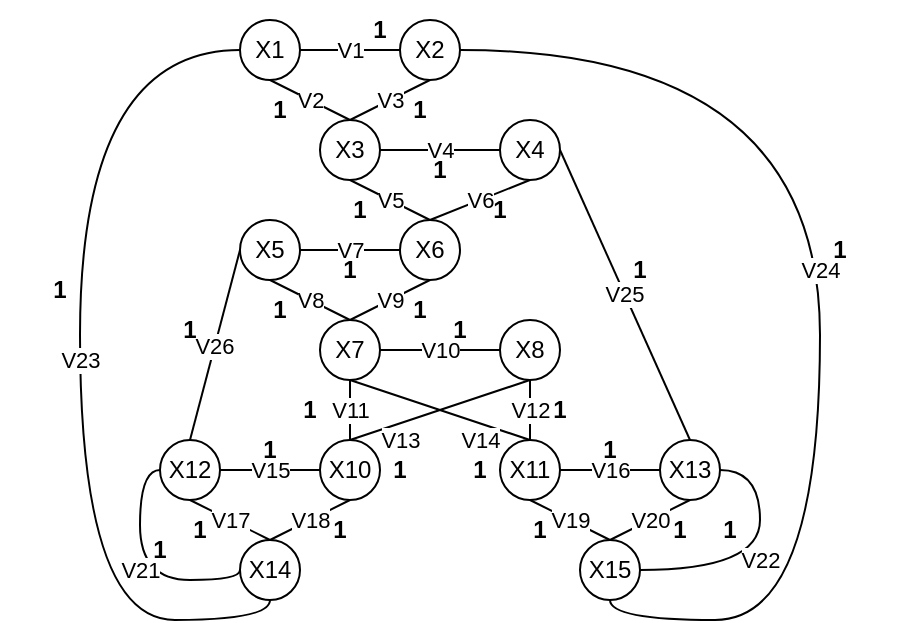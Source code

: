 <mxfile version="24.8.3">
  <diagram name="Страница — 1" id="NswS1KVfmSA2DbpRanFU">
    <mxGraphModel dx="1195" dy="633" grid="1" gridSize="10" guides="1" tooltips="1" connect="1" arrows="1" fold="1" page="1" pageScale="1" pageWidth="827" pageHeight="1169" math="0" shadow="0">
      <root>
        <mxCell id="0" />
        <mxCell id="1" parent="0" />
        <mxCell id="vdaxjqXT8XuvJRHG-bB9-1" value="X1" style="ellipse;whiteSpace=wrap;html=1;aspect=fixed;" parent="1" vertex="1">
          <mxGeometry x="240" y="50" width="30" height="30" as="geometry" />
        </mxCell>
        <mxCell id="vdaxjqXT8XuvJRHG-bB9-2" value="X2" style="ellipse;whiteSpace=wrap;html=1;aspect=fixed;" parent="1" vertex="1">
          <mxGeometry x="320" y="50" width="30" height="30" as="geometry" />
        </mxCell>
        <mxCell id="vdaxjqXT8XuvJRHG-bB9-4" value="X3" style="ellipse;whiteSpace=wrap;html=1;aspect=fixed;" parent="1" vertex="1">
          <mxGeometry x="280" y="100" width="30" height="30" as="geometry" />
        </mxCell>
        <mxCell id="vdaxjqXT8XuvJRHG-bB9-5" value="X4" style="ellipse;whiteSpace=wrap;html=1;aspect=fixed;" parent="1" vertex="1">
          <mxGeometry x="370" y="100" width="30" height="30" as="geometry" />
        </mxCell>
        <mxCell id="vdaxjqXT8XuvJRHG-bB9-6" value="X6" style="ellipse;whiteSpace=wrap;html=1;aspect=fixed;" parent="1" vertex="1">
          <mxGeometry x="320" y="150" width="30" height="30" as="geometry" />
        </mxCell>
        <mxCell id="vdaxjqXT8XuvJRHG-bB9-7" value="X7" style="ellipse;whiteSpace=wrap;html=1;aspect=fixed;" parent="1" vertex="1">
          <mxGeometry x="280" y="200" width="30" height="30" as="geometry" />
        </mxCell>
        <mxCell id="vdaxjqXT8XuvJRHG-bB9-8" value="X5" style="ellipse;whiteSpace=wrap;html=1;aspect=fixed;" parent="1" vertex="1">
          <mxGeometry x="240" y="150" width="30" height="30" as="geometry" />
        </mxCell>
        <mxCell id="vdaxjqXT8XuvJRHG-bB9-9" value="X12" style="ellipse;whiteSpace=wrap;html=1;aspect=fixed;" parent="1" vertex="1">
          <mxGeometry x="200" y="260" width="30" height="30" as="geometry" />
        </mxCell>
        <mxCell id="vdaxjqXT8XuvJRHG-bB9-10" value="X14" style="ellipse;whiteSpace=wrap;html=1;aspect=fixed;" parent="1" vertex="1">
          <mxGeometry x="240" y="310" width="30" height="30" as="geometry" />
        </mxCell>
        <mxCell id="vdaxjqXT8XuvJRHG-bB9-11" value="X15" style="ellipse;whiteSpace=wrap;html=1;aspect=fixed;" parent="1" vertex="1">
          <mxGeometry x="410" y="310" width="30" height="30" as="geometry" />
        </mxCell>
        <mxCell id="vdaxjqXT8XuvJRHG-bB9-12" value="X13" style="ellipse;whiteSpace=wrap;html=1;aspect=fixed;" parent="1" vertex="1">
          <mxGeometry x="450" y="260" width="30" height="30" as="geometry" />
        </mxCell>
        <mxCell id="vdaxjqXT8XuvJRHG-bB9-13" value="X11" style="ellipse;whiteSpace=wrap;html=1;aspect=fixed;" parent="1" vertex="1">
          <mxGeometry x="370" y="260" width="30" height="30" as="geometry" />
        </mxCell>
        <mxCell id="vdaxjqXT8XuvJRHG-bB9-14" value="X10" style="ellipse;whiteSpace=wrap;html=1;aspect=fixed;" parent="1" vertex="1">
          <mxGeometry x="280" y="260" width="30" height="30" as="geometry" />
        </mxCell>
        <mxCell id="vdaxjqXT8XuvJRHG-bB9-15" value="X8" style="ellipse;whiteSpace=wrap;html=1;aspect=fixed;" parent="1" vertex="1">
          <mxGeometry x="370" y="200" width="30" height="30" as="geometry" />
        </mxCell>
        <mxCell id="ursY2B356btdJnWmo6OL-1" value="V1" style="endArrow=none;html=1;rounded=0;exitX=1;exitY=0.5;exitDx=0;exitDy=0;entryX=0;entryY=0.5;entryDx=0;entryDy=0;" parent="1" source="vdaxjqXT8XuvJRHG-bB9-1" target="vdaxjqXT8XuvJRHG-bB9-2" edge="1">
          <mxGeometry width="50" height="50" relative="1" as="geometry">
            <mxPoint x="340" y="190" as="sourcePoint" />
            <mxPoint x="390" y="140" as="targetPoint" />
          </mxGeometry>
        </mxCell>
        <mxCell id="ursY2B356btdJnWmo6OL-3" value="V2" style="endArrow=none;html=1;rounded=0;exitX=0.5;exitY=1;exitDx=0;exitDy=0;entryX=0.5;entryY=0;entryDx=0;entryDy=0;" parent="1" source="vdaxjqXT8XuvJRHG-bB9-1" target="vdaxjqXT8XuvJRHG-bB9-4" edge="1">
          <mxGeometry width="50" height="50" relative="1" as="geometry">
            <mxPoint x="280" y="75" as="sourcePoint" />
            <mxPoint x="330" y="75" as="targetPoint" />
          </mxGeometry>
        </mxCell>
        <mxCell id="ursY2B356btdJnWmo6OL-4" value="V3" style="endArrow=none;html=1;rounded=0;exitX=0.5;exitY=0;exitDx=0;exitDy=0;entryX=0.5;entryY=1;entryDx=0;entryDy=0;" parent="1" source="vdaxjqXT8XuvJRHG-bB9-4" target="vdaxjqXT8XuvJRHG-bB9-2" edge="1">
          <mxGeometry width="50" height="50" relative="1" as="geometry">
            <mxPoint x="290" y="85" as="sourcePoint" />
            <mxPoint x="340" y="85" as="targetPoint" />
          </mxGeometry>
        </mxCell>
        <mxCell id="NMSJMs0znUHhAymbcDT3-1" value="V4" style="endArrow=none;html=1;rounded=0;exitX=1;exitY=0.5;exitDx=0;exitDy=0;entryX=0;entryY=0.5;entryDx=0;entryDy=0;" edge="1" parent="1" source="vdaxjqXT8XuvJRHG-bB9-4" target="vdaxjqXT8XuvJRHG-bB9-5">
          <mxGeometry width="50" height="50" relative="1" as="geometry">
            <mxPoint x="300" y="95" as="sourcePoint" />
            <mxPoint x="350" y="95" as="targetPoint" />
          </mxGeometry>
        </mxCell>
        <mxCell id="NMSJMs0znUHhAymbcDT3-3" value="V5" style="endArrow=none;html=1;rounded=0;exitX=0.5;exitY=1;exitDx=0;exitDy=0;entryX=0.5;entryY=0;entryDx=0;entryDy=0;" edge="1" parent="1" source="vdaxjqXT8XuvJRHG-bB9-4" target="vdaxjqXT8XuvJRHG-bB9-6">
          <mxGeometry width="50" height="50" relative="1" as="geometry">
            <mxPoint x="320" y="125" as="sourcePoint" />
            <mxPoint x="380" y="125" as="targetPoint" />
          </mxGeometry>
        </mxCell>
        <mxCell id="NMSJMs0znUHhAymbcDT3-4" value="V6" style="endArrow=none;html=1;rounded=0;exitX=0.5;exitY=0;exitDx=0;exitDy=0;entryX=0.5;entryY=1;entryDx=0;entryDy=0;" edge="1" parent="1" source="vdaxjqXT8XuvJRHG-bB9-6" target="vdaxjqXT8XuvJRHG-bB9-5">
          <mxGeometry width="50" height="50" relative="1" as="geometry">
            <mxPoint x="330" y="135" as="sourcePoint" />
            <mxPoint x="390" y="135" as="targetPoint" />
          </mxGeometry>
        </mxCell>
        <mxCell id="NMSJMs0znUHhAymbcDT3-5" value="V7" style="endArrow=none;html=1;rounded=0;exitX=1;exitY=0.5;exitDx=0;exitDy=0;entryX=0;entryY=0.5;entryDx=0;entryDy=0;" edge="1" parent="1" source="vdaxjqXT8XuvJRHG-bB9-8" target="vdaxjqXT8XuvJRHG-bB9-6">
          <mxGeometry width="50" height="50" relative="1" as="geometry">
            <mxPoint x="340" y="145" as="sourcePoint" />
            <mxPoint x="400" y="145" as="targetPoint" />
          </mxGeometry>
        </mxCell>
        <mxCell id="NMSJMs0znUHhAymbcDT3-6" value="V8" style="endArrow=none;html=1;rounded=0;exitX=0.5;exitY=1;exitDx=0;exitDy=0;entryX=0.5;entryY=0;entryDx=0;entryDy=0;" edge="1" parent="1" source="vdaxjqXT8XuvJRHG-bB9-8" target="vdaxjqXT8XuvJRHG-bB9-7">
          <mxGeometry width="50" height="50" relative="1" as="geometry">
            <mxPoint x="350" y="155" as="sourcePoint" />
            <mxPoint x="410" y="155" as="targetPoint" />
          </mxGeometry>
        </mxCell>
        <mxCell id="NMSJMs0znUHhAymbcDT3-7" value="V9" style="endArrow=none;html=1;rounded=0;exitX=0.5;exitY=1;exitDx=0;exitDy=0;entryX=0.5;entryY=0;entryDx=0;entryDy=0;" edge="1" parent="1" source="vdaxjqXT8XuvJRHG-bB9-6" target="vdaxjqXT8XuvJRHG-bB9-7">
          <mxGeometry width="50" height="50" relative="1" as="geometry">
            <mxPoint x="360" y="165" as="sourcePoint" />
            <mxPoint x="420" y="165" as="targetPoint" />
          </mxGeometry>
        </mxCell>
        <mxCell id="NMSJMs0znUHhAymbcDT3-8" value="V10" style="endArrow=none;html=1;rounded=0;exitX=1;exitY=0.5;exitDx=0;exitDy=0;entryX=0;entryY=0.5;entryDx=0;entryDy=0;" edge="1" parent="1" source="vdaxjqXT8XuvJRHG-bB9-7" target="vdaxjqXT8XuvJRHG-bB9-15">
          <mxGeometry width="50" height="50" relative="1" as="geometry">
            <mxPoint x="370" y="175" as="sourcePoint" />
            <mxPoint x="430" y="175" as="targetPoint" />
          </mxGeometry>
        </mxCell>
        <mxCell id="NMSJMs0znUHhAymbcDT3-9" value="V13" style="endArrow=none;html=1;rounded=0;exitX=0.5;exitY=0;exitDx=0;exitDy=0;entryX=0.5;entryY=1;entryDx=0;entryDy=0;" edge="1" parent="1" source="vdaxjqXT8XuvJRHG-bB9-14" target="vdaxjqXT8XuvJRHG-bB9-15">
          <mxGeometry x="-0.508" y="-8" width="50" height="50" relative="1" as="geometry">
            <mxPoint x="380" y="185" as="sourcePoint" />
            <mxPoint x="440" y="185" as="targetPoint" />
            <mxPoint as="offset" />
          </mxGeometry>
        </mxCell>
        <mxCell id="NMSJMs0znUHhAymbcDT3-10" value="V14" style="endArrow=none;html=1;rounded=0;exitX=0.5;exitY=1;exitDx=0;exitDy=0;entryX=0.5;entryY=0;entryDx=0;entryDy=0;" edge="1" parent="1" source="vdaxjqXT8XuvJRHG-bB9-7" target="vdaxjqXT8XuvJRHG-bB9-13">
          <mxGeometry x="0.5" y="-8" width="50" height="50" relative="1" as="geometry">
            <mxPoint x="390" y="195" as="sourcePoint" />
            <mxPoint x="450" y="195" as="targetPoint" />
            <mxPoint as="offset" />
          </mxGeometry>
        </mxCell>
        <mxCell id="NMSJMs0znUHhAymbcDT3-11" value="V15" style="endArrow=none;html=1;rounded=0;exitX=1;exitY=0.5;exitDx=0;exitDy=0;entryX=0;entryY=0.5;entryDx=0;entryDy=0;" edge="1" parent="1" source="vdaxjqXT8XuvJRHG-bB9-9" target="vdaxjqXT8XuvJRHG-bB9-14">
          <mxGeometry width="50" height="50" relative="1" as="geometry">
            <mxPoint x="305" y="240" as="sourcePoint" />
            <mxPoint x="395" y="270" as="targetPoint" />
          </mxGeometry>
        </mxCell>
        <mxCell id="NMSJMs0znUHhAymbcDT3-12" value="V11" style="endArrow=none;html=1;rounded=0;exitX=0.5;exitY=1;exitDx=0;exitDy=0;entryX=0.5;entryY=0;entryDx=0;entryDy=0;" edge="1" parent="1" source="vdaxjqXT8XuvJRHG-bB9-7" target="vdaxjqXT8XuvJRHG-bB9-14">
          <mxGeometry width="50" height="50" relative="1" as="geometry">
            <mxPoint x="315" y="250" as="sourcePoint" />
            <mxPoint x="405" y="280" as="targetPoint" />
          </mxGeometry>
        </mxCell>
        <mxCell id="NMSJMs0znUHhAymbcDT3-13" value="V12" style="endArrow=none;html=1;rounded=0;exitX=0.5;exitY=1;exitDx=0;exitDy=0;entryX=0.5;entryY=0;entryDx=0;entryDy=0;" edge="1" parent="1" source="vdaxjqXT8XuvJRHG-bB9-15" target="vdaxjqXT8XuvJRHG-bB9-13">
          <mxGeometry width="50" height="50" relative="1" as="geometry">
            <mxPoint x="325" y="260" as="sourcePoint" />
            <mxPoint x="415" y="290" as="targetPoint" />
          </mxGeometry>
        </mxCell>
        <mxCell id="NMSJMs0znUHhAymbcDT3-14" value="V16" style="endArrow=none;html=1;rounded=0;exitX=0;exitY=0.5;exitDx=0;exitDy=0;entryX=1;entryY=0.5;entryDx=0;entryDy=0;" edge="1" parent="1" source="vdaxjqXT8XuvJRHG-bB9-12" target="vdaxjqXT8XuvJRHG-bB9-13">
          <mxGeometry width="50" height="50" relative="1" as="geometry">
            <mxPoint x="335" y="270" as="sourcePoint" />
            <mxPoint x="425" y="300" as="targetPoint" />
          </mxGeometry>
        </mxCell>
        <mxCell id="NMSJMs0znUHhAymbcDT3-15" value="V19" style="endArrow=none;html=1;rounded=0;exitX=0.5;exitY=1;exitDx=0;exitDy=0;entryX=0.5;entryY=0;entryDx=0;entryDy=0;" edge="1" parent="1" source="vdaxjqXT8XuvJRHG-bB9-13" target="vdaxjqXT8XuvJRHG-bB9-11">
          <mxGeometry width="50" height="50" relative="1" as="geometry">
            <mxPoint x="345" y="280" as="sourcePoint" />
            <mxPoint x="430" y="310" as="targetPoint" />
          </mxGeometry>
        </mxCell>
        <mxCell id="NMSJMs0znUHhAymbcDT3-16" value="V17" style="endArrow=none;html=1;rounded=0;exitX=0.5;exitY=1;exitDx=0;exitDy=0;entryX=0.5;entryY=0;entryDx=0;entryDy=0;" edge="1" parent="1" source="vdaxjqXT8XuvJRHG-bB9-9" target="vdaxjqXT8XuvJRHG-bB9-10">
          <mxGeometry width="50" height="50" relative="1" as="geometry">
            <mxPoint x="320" y="225" as="sourcePoint" />
            <mxPoint x="380" y="225" as="targetPoint" />
          </mxGeometry>
        </mxCell>
        <mxCell id="NMSJMs0znUHhAymbcDT3-17" value="V18" style="endArrow=none;html=1;rounded=0;exitX=0.5;exitY=1;exitDx=0;exitDy=0;entryX=0.5;entryY=0;entryDx=0;entryDy=0;" edge="1" parent="1" source="vdaxjqXT8XuvJRHG-bB9-14" target="vdaxjqXT8XuvJRHG-bB9-10">
          <mxGeometry width="50" height="50" relative="1" as="geometry">
            <mxPoint x="330" y="235" as="sourcePoint" />
            <mxPoint x="390" y="235" as="targetPoint" />
          </mxGeometry>
        </mxCell>
        <mxCell id="NMSJMs0znUHhAymbcDT3-18" value="V20" style="endArrow=none;html=1;rounded=0;exitX=0.5;exitY=0;exitDx=0;exitDy=0;entryX=0.5;entryY=1;entryDx=0;entryDy=0;" edge="1" parent="1" source="vdaxjqXT8XuvJRHG-bB9-11" target="vdaxjqXT8XuvJRHG-bB9-12">
          <mxGeometry width="50" height="50" relative="1" as="geometry">
            <mxPoint x="340" y="245" as="sourcePoint" />
            <mxPoint x="400" y="245" as="targetPoint" />
          </mxGeometry>
        </mxCell>
        <mxCell id="NMSJMs0znUHhAymbcDT3-19" value="V21" style="endArrow=none;html=1;rounded=0;exitX=0;exitY=0.5;exitDx=0;exitDy=0;entryX=0;entryY=0.5;entryDx=0;entryDy=0;edgeStyle=orthogonalEdgeStyle;curved=1;" edge="1" parent="1" source="vdaxjqXT8XuvJRHG-bB9-9" target="vdaxjqXT8XuvJRHG-bB9-10">
          <mxGeometry width="50" height="50" relative="1" as="geometry">
            <mxPoint x="340" y="190" as="sourcePoint" />
            <mxPoint x="390" y="140" as="targetPoint" />
            <Array as="points">
              <mxPoint x="190" y="275" />
              <mxPoint x="190" y="330" />
              <mxPoint x="240" y="330" />
            </Array>
          </mxGeometry>
        </mxCell>
        <mxCell id="NMSJMs0znUHhAymbcDT3-20" value="V22" style="endArrow=none;html=1;rounded=0;exitX=1;exitY=0.5;exitDx=0;exitDy=0;entryX=1;entryY=0.5;entryDx=0;entryDy=0;edgeStyle=orthogonalEdgeStyle;curved=1;" edge="1" parent="1" source="vdaxjqXT8XuvJRHG-bB9-12" target="vdaxjqXT8XuvJRHG-bB9-11">
          <mxGeometry width="50" height="50" relative="1" as="geometry">
            <mxPoint x="560" y="260" as="sourcePoint" />
            <mxPoint x="600" y="310" as="targetPoint" />
            <Array as="points">
              <mxPoint x="500" y="275" />
              <mxPoint x="500" y="325" />
            </Array>
          </mxGeometry>
        </mxCell>
        <mxCell id="NMSJMs0znUHhAymbcDT3-21" value="V23" style="endArrow=none;html=1;rounded=0;entryX=0;entryY=0.5;entryDx=0;entryDy=0;exitX=0.5;exitY=1;exitDx=0;exitDy=0;edgeStyle=orthogonalEdgeStyle;curved=1;" edge="1" parent="1" source="vdaxjqXT8XuvJRHG-bB9-10" target="vdaxjqXT8XuvJRHG-bB9-1">
          <mxGeometry width="50" height="50" relative="1" as="geometry">
            <mxPoint x="340" y="190" as="sourcePoint" />
            <mxPoint x="390" y="140" as="targetPoint" />
            <Array as="points">
              <mxPoint x="255" y="350" />
              <mxPoint x="160" y="350" />
              <mxPoint x="160" y="65" />
            </Array>
          </mxGeometry>
        </mxCell>
        <mxCell id="NMSJMs0znUHhAymbcDT3-22" value="V26" style="endArrow=none;html=1;rounded=0;exitX=0.5;exitY=0;exitDx=0;exitDy=0;entryX=0;entryY=0.5;entryDx=0;entryDy=0;" edge="1" parent="1" source="vdaxjqXT8XuvJRHG-bB9-9" target="vdaxjqXT8XuvJRHG-bB9-8">
          <mxGeometry width="50" height="50" relative="1" as="geometry">
            <mxPoint x="340" y="190" as="sourcePoint" />
            <mxPoint x="390" y="140" as="targetPoint" />
          </mxGeometry>
        </mxCell>
        <mxCell id="NMSJMs0znUHhAymbcDT3-23" value="V24" style="endArrow=none;html=1;rounded=0;entryX=1;entryY=0.5;entryDx=0;entryDy=0;exitX=0.5;exitY=1;exitDx=0;exitDy=0;edgeStyle=orthogonalEdgeStyle;curved=1;" edge="1" parent="1" source="vdaxjqXT8XuvJRHG-bB9-11" target="vdaxjqXT8XuvJRHG-bB9-2">
          <mxGeometry width="50" height="50" relative="1" as="geometry">
            <mxPoint x="340" y="190" as="sourcePoint" />
            <mxPoint x="390" y="140" as="targetPoint" />
            <Array as="points">
              <mxPoint x="425" y="350" />
              <mxPoint x="530" y="350" />
              <mxPoint x="530" y="65" />
            </Array>
          </mxGeometry>
        </mxCell>
        <mxCell id="NMSJMs0znUHhAymbcDT3-24" value="V25" style="endArrow=none;html=1;rounded=0;entryX=1;entryY=0.5;entryDx=0;entryDy=0;exitX=0.5;exitY=0;exitDx=0;exitDy=0;" edge="1" parent="1" source="vdaxjqXT8XuvJRHG-bB9-12" target="vdaxjqXT8XuvJRHG-bB9-5">
          <mxGeometry width="50" height="50" relative="1" as="geometry">
            <mxPoint x="420" y="180" as="sourcePoint" />
            <mxPoint x="470" y="130" as="targetPoint" />
          </mxGeometry>
        </mxCell>
        <mxCell id="NMSJMs0znUHhAymbcDT3-26" value="&lt;b&gt;1&lt;/b&gt;" style="text;html=1;align=center;verticalAlign=middle;whiteSpace=wrap;rounded=0;" vertex="1" parent="1">
          <mxGeometry x="280" y="40" width="60" height="30" as="geometry" />
        </mxCell>
        <mxCell id="NMSJMs0znUHhAymbcDT3-28" value="&lt;b&gt;1&lt;/b&gt;" style="text;html=1;align=center;verticalAlign=middle;whiteSpace=wrap;rounded=0;" vertex="1" parent="1">
          <mxGeometry x="230" y="80" width="60" height="30" as="geometry" />
        </mxCell>
        <mxCell id="NMSJMs0znUHhAymbcDT3-29" value="&lt;b&gt;1&lt;/b&gt;" style="text;html=1;align=center;verticalAlign=middle;whiteSpace=wrap;rounded=0;" vertex="1" parent="1">
          <mxGeometry x="300" y="80" width="60" height="30" as="geometry" />
        </mxCell>
        <mxCell id="NMSJMs0znUHhAymbcDT3-30" value="&lt;b&gt;1&lt;/b&gt;" style="text;html=1;align=center;verticalAlign=middle;whiteSpace=wrap;rounded=0;" vertex="1" parent="1">
          <mxGeometry x="310" y="110" width="60" height="30" as="geometry" />
        </mxCell>
        <mxCell id="NMSJMs0znUHhAymbcDT3-31" value="&lt;b&gt;1&lt;/b&gt;" style="text;html=1;align=center;verticalAlign=middle;whiteSpace=wrap;rounded=0;" vertex="1" parent="1">
          <mxGeometry x="340" y="130" width="60" height="30" as="geometry" />
        </mxCell>
        <mxCell id="NMSJMs0znUHhAymbcDT3-32" value="&lt;b&gt;1&lt;/b&gt;" style="text;html=1;align=center;verticalAlign=middle;whiteSpace=wrap;rounded=0;" vertex="1" parent="1">
          <mxGeometry x="270" y="130" width="60" height="30" as="geometry" />
        </mxCell>
        <mxCell id="NMSJMs0znUHhAymbcDT3-33" value="&lt;b&gt;1&lt;/b&gt;" style="text;html=1;align=center;verticalAlign=middle;whiteSpace=wrap;rounded=0;" vertex="1" parent="1">
          <mxGeometry x="265" y="160" width="60" height="30" as="geometry" />
        </mxCell>
        <mxCell id="NMSJMs0znUHhAymbcDT3-34" value="&lt;b&gt;1&lt;/b&gt;" style="text;html=1;align=center;verticalAlign=middle;whiteSpace=wrap;rounded=0;" vertex="1" parent="1">
          <mxGeometry x="230" y="180" width="60" height="30" as="geometry" />
        </mxCell>
        <mxCell id="NMSJMs0znUHhAymbcDT3-35" value="&lt;b&gt;1&lt;/b&gt;" style="text;html=1;align=center;verticalAlign=middle;whiteSpace=wrap;rounded=0;" vertex="1" parent="1">
          <mxGeometry x="300" y="180" width="60" height="30" as="geometry" />
        </mxCell>
        <mxCell id="NMSJMs0znUHhAymbcDT3-36" value="&lt;b&gt;1&lt;/b&gt;" style="text;html=1;align=center;verticalAlign=middle;whiteSpace=wrap;rounded=0;" vertex="1" parent="1">
          <mxGeometry x="320" y="190" width="60" height="30" as="geometry" />
        </mxCell>
        <mxCell id="NMSJMs0znUHhAymbcDT3-37" value="&lt;b&gt;1&lt;/b&gt;" style="text;html=1;align=center;verticalAlign=middle;whiteSpace=wrap;rounded=0;" vertex="1" parent="1">
          <mxGeometry x="410" y="160" width="60" height="30" as="geometry" />
        </mxCell>
        <mxCell id="NMSJMs0znUHhAymbcDT3-38" value="&lt;b&gt;1&lt;/b&gt;" style="text;html=1;align=center;verticalAlign=middle;whiteSpace=wrap;rounded=0;" vertex="1" parent="1">
          <mxGeometry x="510" y="150" width="60" height="30" as="geometry" />
        </mxCell>
        <mxCell id="NMSJMs0znUHhAymbcDT3-39" value="&lt;b&gt;1&lt;/b&gt;" style="text;html=1;align=center;verticalAlign=middle;whiteSpace=wrap;rounded=0;" vertex="1" parent="1">
          <mxGeometry x="120" y="170" width="60" height="30" as="geometry" />
        </mxCell>
        <mxCell id="NMSJMs0znUHhAymbcDT3-40" value="&lt;b&gt;1&lt;/b&gt;" style="text;html=1;align=center;verticalAlign=middle;whiteSpace=wrap;rounded=0;" vertex="1" parent="1">
          <mxGeometry x="185" y="190" width="60" height="30" as="geometry" />
        </mxCell>
        <mxCell id="NMSJMs0znUHhAymbcDT3-41" value="&lt;b&gt;1&lt;/b&gt;" style="text;html=1;align=center;verticalAlign=middle;whiteSpace=wrap;rounded=0;" vertex="1" parent="1">
          <mxGeometry x="330" y="260" width="60" height="30" as="geometry" />
        </mxCell>
        <mxCell id="NMSJMs0znUHhAymbcDT3-42" value="&lt;b&gt;1&lt;/b&gt;" style="text;html=1;align=center;verticalAlign=middle;whiteSpace=wrap;rounded=0;" vertex="1" parent="1">
          <mxGeometry x="290" y="260" width="60" height="30" as="geometry" />
        </mxCell>
        <mxCell id="NMSJMs0znUHhAymbcDT3-43" value="&lt;b&gt;1&lt;/b&gt;" style="text;html=1;align=center;verticalAlign=middle;whiteSpace=wrap;rounded=0;" vertex="1" parent="1">
          <mxGeometry x="370" y="230" width="60" height="30" as="geometry" />
        </mxCell>
        <mxCell id="NMSJMs0znUHhAymbcDT3-44" value="&lt;b&gt;1&lt;/b&gt;" style="text;html=1;align=center;verticalAlign=middle;whiteSpace=wrap;rounded=0;" vertex="1" parent="1">
          <mxGeometry x="245" y="230" width="60" height="30" as="geometry" />
        </mxCell>
        <mxCell id="NMSJMs0znUHhAymbcDT3-45" value="&lt;b&gt;1&lt;/b&gt;" style="text;html=1;align=center;verticalAlign=middle;whiteSpace=wrap;rounded=0;" vertex="1" parent="1">
          <mxGeometry x="395" y="250" width="60" height="30" as="geometry" />
        </mxCell>
        <mxCell id="NMSJMs0znUHhAymbcDT3-46" value="&lt;b&gt;1&lt;/b&gt;" style="text;html=1;align=center;verticalAlign=middle;whiteSpace=wrap;rounded=0;" vertex="1" parent="1">
          <mxGeometry x="225" y="250" width="60" height="30" as="geometry" />
        </mxCell>
        <mxCell id="NMSJMs0znUHhAymbcDT3-47" value="&lt;b&gt;1&lt;/b&gt;" style="text;html=1;align=center;verticalAlign=middle;whiteSpace=wrap;rounded=0;" vertex="1" parent="1">
          <mxGeometry x="455" y="290" width="60" height="30" as="geometry" />
        </mxCell>
        <mxCell id="NMSJMs0znUHhAymbcDT3-48" value="&lt;b&gt;1&lt;/b&gt;" style="text;html=1;align=center;verticalAlign=middle;whiteSpace=wrap;rounded=0;" vertex="1" parent="1">
          <mxGeometry x="430" y="290" width="60" height="30" as="geometry" />
        </mxCell>
        <mxCell id="NMSJMs0znUHhAymbcDT3-49" value="&lt;b&gt;1&lt;/b&gt;" style="text;html=1;align=center;verticalAlign=middle;whiteSpace=wrap;rounded=0;" vertex="1" parent="1">
          <mxGeometry x="360" y="290" width="60" height="30" as="geometry" />
        </mxCell>
        <mxCell id="NMSJMs0znUHhAymbcDT3-50" value="&lt;b&gt;1&lt;/b&gt;" style="text;html=1;align=center;verticalAlign=middle;whiteSpace=wrap;rounded=0;" vertex="1" parent="1">
          <mxGeometry x="260" y="290" width="60" height="30" as="geometry" />
        </mxCell>
        <mxCell id="NMSJMs0znUHhAymbcDT3-51" value="&lt;b&gt;1&lt;/b&gt;" style="text;html=1;align=center;verticalAlign=middle;whiteSpace=wrap;rounded=0;" vertex="1" parent="1">
          <mxGeometry x="190" y="290" width="60" height="30" as="geometry" />
        </mxCell>
        <mxCell id="NMSJMs0znUHhAymbcDT3-52" value="&lt;b&gt;1&lt;/b&gt;" style="text;html=1;align=center;verticalAlign=middle;whiteSpace=wrap;rounded=0;" vertex="1" parent="1">
          <mxGeometry x="170" y="300" width="60" height="30" as="geometry" />
        </mxCell>
      </root>
    </mxGraphModel>
  </diagram>
</mxfile>
